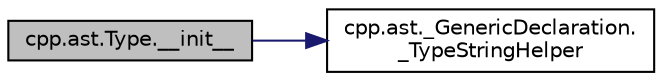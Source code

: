 digraph "cpp.ast.Type.__init__"
{
  edge [fontname="Helvetica",fontsize="10",labelfontname="Helvetica",labelfontsize="10"];
  node [fontname="Helvetica",fontsize="10",shape=record];
  rankdir="LR";
  Node0 [label="cpp.ast.Type.__init__",height=0.2,width=0.4,color="black", fillcolor="grey75", style="filled", fontcolor="black"];
  Node0 -> Node1 [color="midnightblue",fontsize="10",style="solid",fontname="Helvetica"];
  Node1 [label="cpp.ast._GenericDeclaration.\l_TypeStringHelper",height=0.2,width=0.4,color="black", fillcolor="white", style="filled",URL="$classcpp_1_1ast_1_1__GenericDeclaration.html#a2ab2d07ccfa5d51ed153e82004c49e98"];
}
